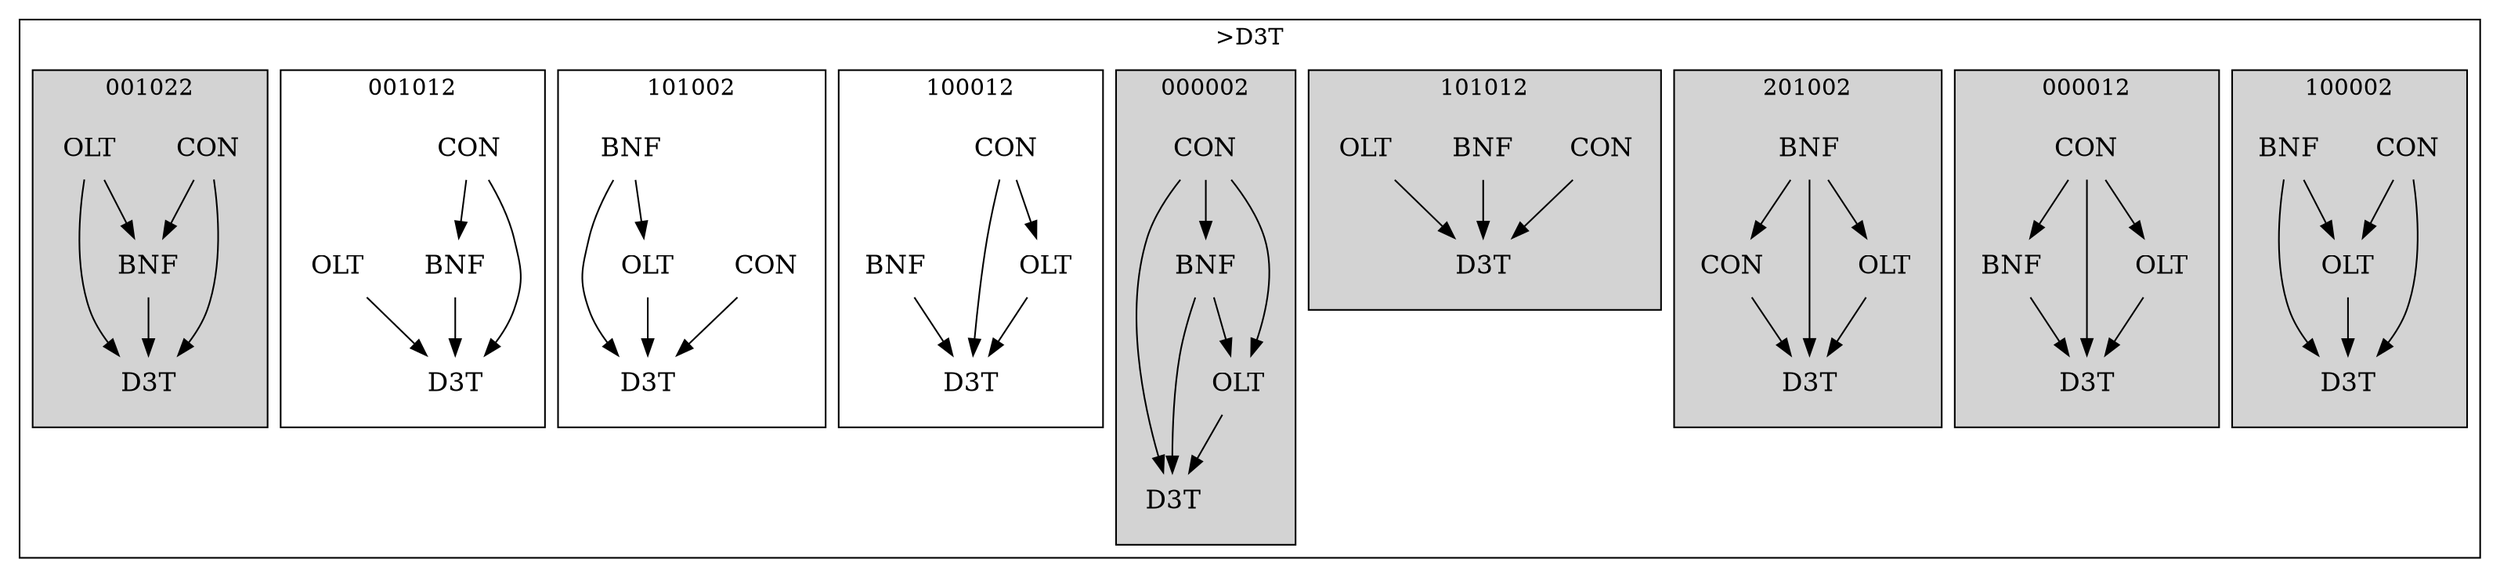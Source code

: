 strict digraph FirstlevelCluster {
	labelloc = "t";
	compound = false;
	subgraph cluster_0 {
	label= ">D3T";
		subgraph	cluster_2 {
		label = "100002";
			style = filled;
			node	[label = CON, shape = plaintext, fontsize = 16] CON2;
			node	[label = BNF, shape = plaintext, fontsize = 16] BNF2;
			node	[label = D3T, shape = plaintext, fontsize = 16] D3T2;
			node	[label = OLT, shape = plaintext, fontsize = 16] OLT2;
			CON2->D3T2;CON2->OLT2;BNF2->D3T2;BNF2->OLT2;OLT2->D3T2;			}
		subgraph	cluster_3 {
		label = "000012";
			style = filled;
			node	[label = CON, shape = plaintext, fontsize = 16] CON3;
			node	[label = BNF, shape = plaintext, fontsize = 16] BNF3;
			node	[label = D3T, shape = plaintext, fontsize = 16] D3T3;
			node	[label = OLT, shape = plaintext, fontsize = 16] OLT3;
			CON3->BNF3;CON3->D3T3;CON3->OLT3;BNF3->D3T3;OLT3->D3T3;			}
		subgraph	cluster_4 {
		label = "201002";
			style = filled;
			node	[label = CON, shape = plaintext, fontsize = 16] CON4;
			node	[label = BNF, shape = plaintext, fontsize = 16] BNF4;
			node	[label = D3T, shape = plaintext, fontsize = 16] D3T4;
			node	[label = OLT, shape = plaintext, fontsize = 16] OLT4;
			CON4->D3T4;BNF4->CON4;BNF4->D3T4;BNF4->OLT4;OLT4->D3T4;			}
		subgraph	cluster_5 {
		label = "101012";
			style = filled;
			node	[label = CON, shape = plaintext, fontsize = 16] CON5;
			node	[label = BNF, shape = plaintext, fontsize = 16] BNF5;
			node	[label = D3T, shape = plaintext, fontsize = 16] D3T5;
			node	[label = OLT, shape = plaintext, fontsize = 16] OLT5;
			CON5->D3T5;BNF5->D3T5;OLT5->D3T5;			}
		subgraph	cluster_6 {
		label = "000002";
			style = filled;
			node	[label = CON, shape = plaintext, fontsize = 16] CON6;
			node	[label = BNF, shape = plaintext, fontsize = 16] BNF6;
			node	[label = D3T, shape = plaintext, fontsize = 16] D3T6;
			node	[label = OLT, shape = plaintext, fontsize = 16] OLT6;
			CON6->BNF6;CON6->D3T6;CON6->OLT6;BNF6->D3T6;BNF6->OLT6;OLT6->D3T6;			}
		subgraph	cluster_7 {
		label = "100012";
			node	[label = CON, shape = plaintext, fontsize = 16] CON7;
			node	[label = BNF, shape = plaintext, fontsize = 16] BNF7;
			node	[label = D3T, shape = plaintext, fontsize = 16] D3T7;
			node	[label = OLT, shape = plaintext, fontsize = 16] OLT7;
			CON7->D3T7;CON7->OLT7;BNF7->D3T7;OLT7->D3T7;			}
		subgraph	cluster_8 {
		label = "101002";
			node	[label = CON, shape = plaintext, fontsize = 16] CON8;
			node	[label = BNF, shape = plaintext, fontsize = 16] BNF8;
			node	[label = D3T, shape = plaintext, fontsize = 16] D3T8;
			node	[label = OLT, shape = plaintext, fontsize = 16] OLT8;
			CON8->D3T8;BNF8->D3T8;BNF8->OLT8;OLT8->D3T8;			}
		subgraph	cluster_9 {
		label = "001012";
			node	[label = CON, shape = plaintext, fontsize = 16] CON9;
			node	[label = BNF, shape = plaintext, fontsize = 16] BNF9;
			node	[label = D3T, shape = plaintext, fontsize = 16] D3T9;
			node	[label = OLT, shape = plaintext, fontsize = 16] OLT9;
			CON9->BNF9;CON9->D3T9;BNF9->D3T9;OLT9->D3T9;			}
		subgraph	cluster_10 {
		label = "001022";
			style = filled;
			node	[label = CON, shape = plaintext, fontsize = 16] CON10;
			node	[label = BNF, shape = plaintext, fontsize = 16] BNF10;
			node	[label = D3T, shape = plaintext, fontsize = 16] D3T10;
			node	[label = OLT, shape = plaintext, fontsize = 16] OLT10;
			CON10->BNF10;CON10->D3T10;BNF10->D3T10;OLT10->BNF10;OLT10->D3T10;			}
}}